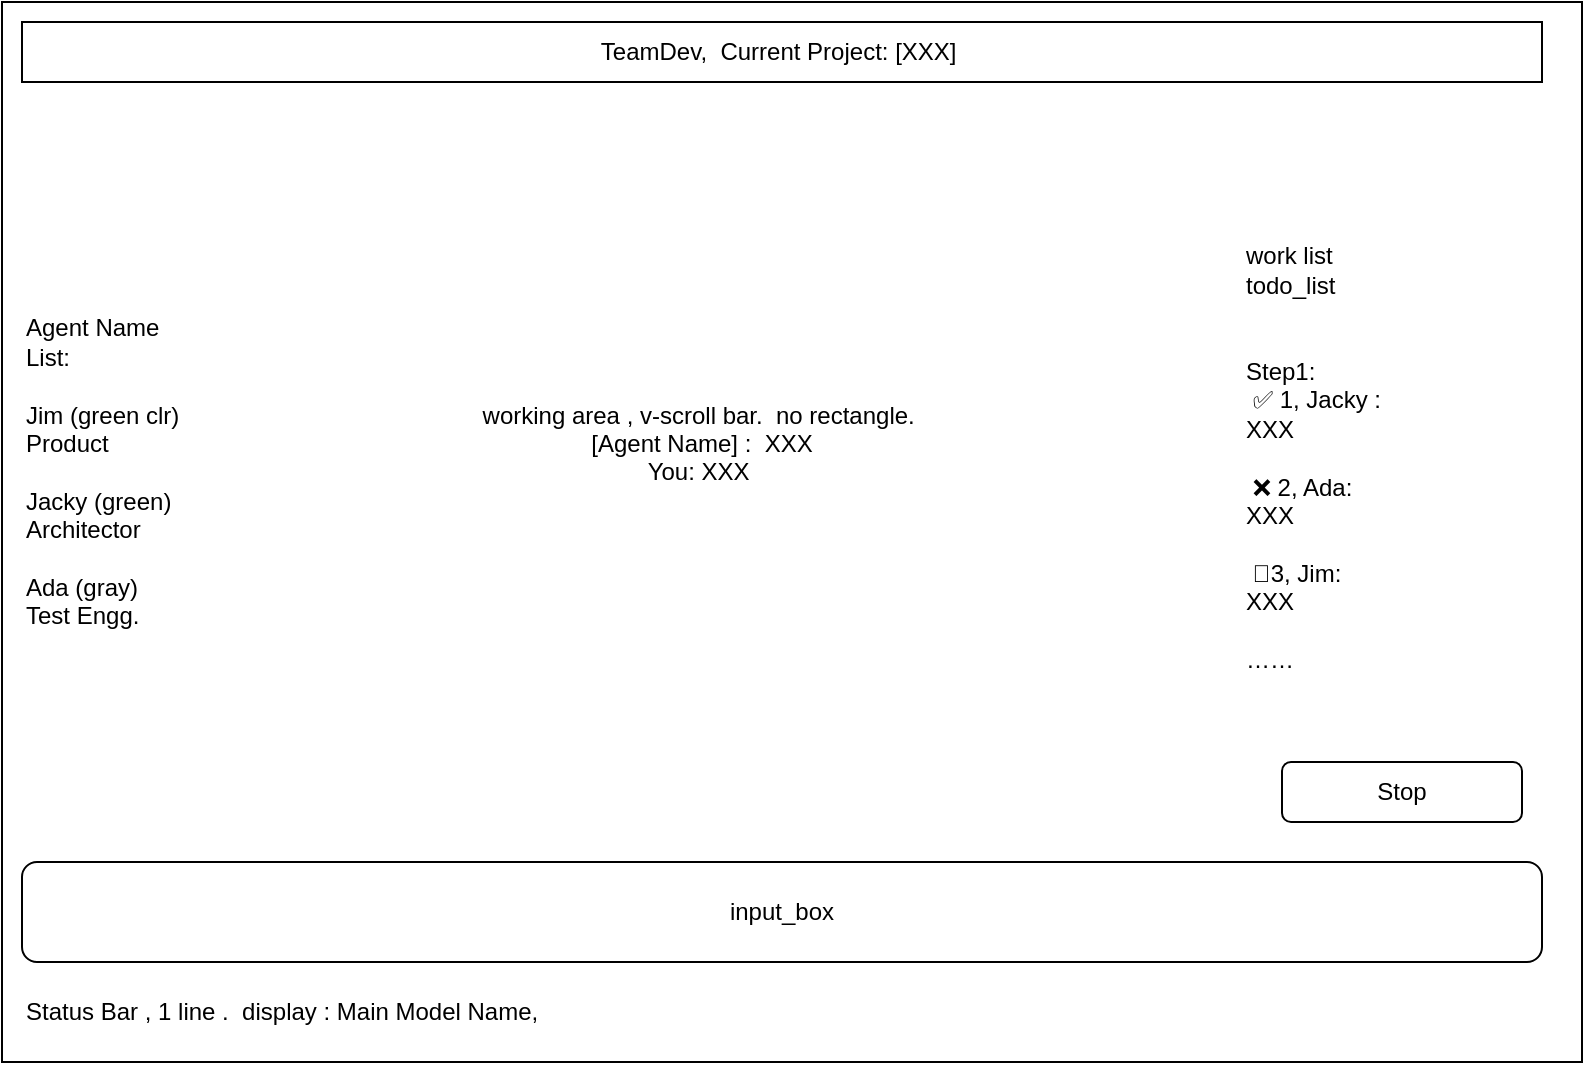 <mxfile version="28.1.2">
  <diagram name="第 1 页" id="apNopO5CeDN5sP_mTOc3">
    <mxGraphModel dx="998" dy="612" grid="1" gridSize="10" guides="1" tooltips="1" connect="1" arrows="1" fold="1" page="1" pageScale="1" pageWidth="827" pageHeight="1169" math="0" shadow="0">
      <root>
        <mxCell id="0" />
        <mxCell id="1" parent="0" />
        <mxCell id="IS9nQfpcoy3rgKgGSZ5m-2" value="" style="rounded=0;whiteSpace=wrap;html=1;" vertex="1" parent="1">
          <mxGeometry x="20" y="40" width="790" height="530" as="geometry" />
        </mxCell>
        <mxCell id="IS9nQfpcoy3rgKgGSZ5m-3" value="input_box" style="rounded=1;whiteSpace=wrap;html=1;" vertex="1" parent="1">
          <mxGeometry x="30" y="470" width="760" height="50" as="geometry" />
        </mxCell>
        <mxCell id="IS9nQfpcoy3rgKgGSZ5m-4" value="Text" style="text;html=1;align=center;verticalAlign=middle;whiteSpace=wrap;rounded=0;" vertex="1" parent="1">
          <mxGeometry x="380" y="330" width="60" height="30" as="geometry" />
        </mxCell>
        <mxCell id="IS9nQfpcoy3rgKgGSZ5m-5" value="&lt;span&gt;Status Bar , 1 line .&amp;nbsp; display : Main Model Name,&amp;nbsp;&lt;/span&gt;" style="text;html=1;align=left;verticalAlign=middle;whiteSpace=wrap;rounded=0;" vertex="1" parent="1">
          <mxGeometry x="30" y="530" width="760" height="30" as="geometry" />
        </mxCell>
        <mxCell id="IS9nQfpcoy3rgKgGSZ5m-6" value="working area , v-scroll bar.&amp;nbsp; no rectangle.&amp;nbsp;&lt;br&gt;[Agent Name] :&amp;nbsp; XXX&lt;br&gt;You: XXX&amp;nbsp;&lt;br&gt;&lt;br&gt;&lt;div style=&quot;text-align: left;&quot;&gt;&lt;br&gt;&lt;/div&gt;" style="rounded=0;whiteSpace=wrap;html=1;strokeColor=none;" vertex="1" parent="1">
          <mxGeometry x="110" y="90" width="520" height="370" as="geometry" />
        </mxCell>
        <mxCell id="IS9nQfpcoy3rgKgGSZ5m-7" value="TeamDev,&amp;nbsp; Current Project: [XXX]&amp;nbsp;" style="rounded=0;whiteSpace=wrap;html=1;" vertex="1" parent="1">
          <mxGeometry x="30" y="50" width="760" height="30" as="geometry" />
        </mxCell>
        <mxCell id="IS9nQfpcoy3rgKgGSZ5m-8" value="Agent Name List:&lt;br&gt;&lt;br&gt;Jim (green clr)&lt;br&gt;Product&lt;br&gt;&amp;nbsp;&lt;br&gt;Jacky (green)&lt;br&gt;Architector&amp;nbsp;&lt;div&gt;&lt;br&gt;Ada (gray)&lt;br&gt;Test Engg.&lt;/div&gt;" style="rounded=0;whiteSpace=wrap;html=1;align=left;strokeColor=none;" vertex="1" parent="1">
          <mxGeometry x="30" y="90" width="80" height="370" as="geometry" />
        </mxCell>
        <mxCell id="IS9nQfpcoy3rgKgGSZ5m-9" value="work list&lt;br&gt;todo_list&lt;div&gt;&lt;br&gt;&lt;/div&gt;&lt;div&gt;&lt;br&gt;&lt;/div&gt;&lt;div&gt;&lt;div style=&quot;&quot;&gt;&lt;span style=&quot;background-color: transparent; color: light-dark(rgb(0, 0, 0), rgb(255, 255, 255));&quot;&gt;Step1:&lt;/span&gt;&lt;/div&gt;&amp;nbsp;✅ 1, Jacky : &lt;br&gt;XXX&lt;br&gt;&lt;br&gt;&amp;nbsp;❌ 2, Ada: &lt;br&gt;XXX&lt;br&gt;&lt;br&gt;&amp;nbsp;🏃3, Jim: &lt;br&gt;XXX&lt;br&gt;&lt;br&gt;……&lt;br&gt;&lt;br&gt;&lt;/div&gt;" style="rounded=0;whiteSpace=wrap;html=1;align=left;strokeColor=none;" vertex="1" parent="1">
          <mxGeometry x="640" y="90" width="150" height="370" as="geometry" />
        </mxCell>
        <mxCell id="IS9nQfpcoy3rgKgGSZ5m-10" value="Stop" style="rounded=1;whiteSpace=wrap;html=1;" vertex="1" parent="1">
          <mxGeometry x="660" y="420" width="120" height="30" as="geometry" />
        </mxCell>
      </root>
    </mxGraphModel>
  </diagram>
</mxfile>
